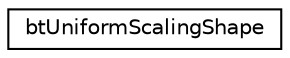 digraph G
{
  edge [fontname="Helvetica",fontsize="10",labelfontname="Helvetica",labelfontsize="10"];
  node [fontname="Helvetica",fontsize="10",shape=record];
  rankdir=LR;
  Node1 [label="btUniformScalingShape",height=0.2,width=0.4,color="black", fillcolor="white", style="filled",URL="$d8/d6b/classbtUniformScalingShape.html"];
}
